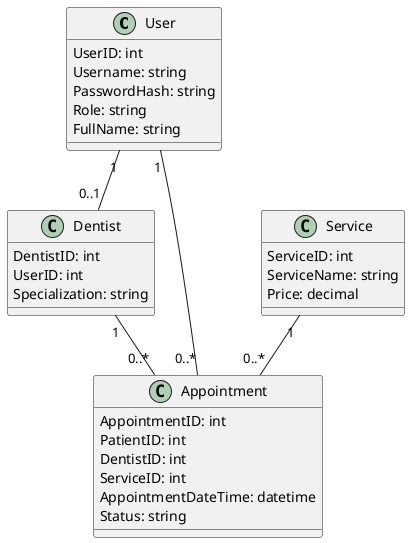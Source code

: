 @startuml
class User {
  UserID: int
  Username: string
  PasswordHash: string
  Role: string
  FullName: string
}

class Dentist {
  DentistID: int
  UserID: int
  Specialization: string
}

class Service {
  ServiceID: int
  ServiceName: string
  Price: decimal
}

class Appointment {
  AppointmentID: int
  PatientID: int
  DentistID: int
  ServiceID: int
  AppointmentDateTime: datetime
  Status: string
}

User "1" -- "0..1" Dentist
User "1" -- "0..*" Appointment
Dentist "1" -- "0..*" Appointment
Service "1" -- "0..*" Appointment

@enduml